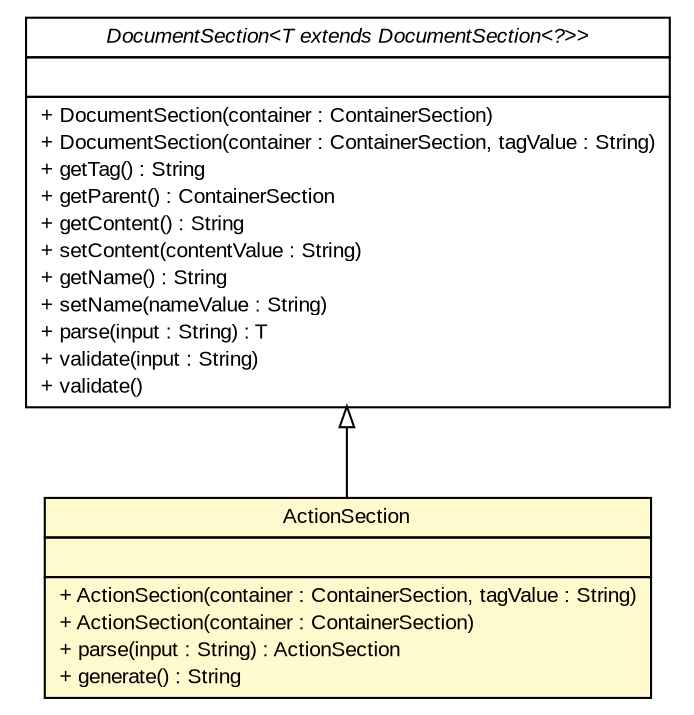 #!/usr/local/bin/dot
#
# Class diagram 
# Generated by UMLGraph version R5_6 (http://www.umlgraph.org/)
#

digraph G {
	edge [fontname="arial",fontsize=10,labelfontname="arial",labelfontsize=10];
	node [fontname="arial",fontsize=10,shape=plaintext];
	nodesep=0.25;
	ranksep=0.5;
	// com.github.mkolisnyk.aerial.document.DocumentSection<T extends com.github.mkolisnyk.aerial.document.DocumentSection<?>>
	c985 [label=<<table title="com.github.mkolisnyk.aerial.document.DocumentSection" border="0" cellborder="1" cellspacing="0" cellpadding="2" port="p" href="./DocumentSection.html">
		<tr><td><table border="0" cellspacing="0" cellpadding="1">
<tr><td align="center" balign="center"><font face="arial italic"> DocumentSection&lt;T extends DocumentSection&lt;?&gt;&gt; </font></td></tr>
		</table></td></tr>
		<tr><td><table border="0" cellspacing="0" cellpadding="1">
<tr><td align="left" balign="left">  </td></tr>
		</table></td></tr>
		<tr><td><table border="0" cellspacing="0" cellpadding="1">
<tr><td align="left" balign="left"> + DocumentSection(container : ContainerSection) </td></tr>
<tr><td align="left" balign="left"> + DocumentSection(container : ContainerSection, tagValue : String) </td></tr>
<tr><td align="left" balign="left"> + getTag() : String </td></tr>
<tr><td align="left" balign="left"> + getParent() : ContainerSection </td></tr>
<tr><td align="left" balign="left"> + getContent() : String </td></tr>
<tr><td align="left" balign="left"> + setContent(contentValue : String) </td></tr>
<tr><td align="left" balign="left"> + getName() : String </td></tr>
<tr><td align="left" balign="left"> + setName(nameValue : String) </td></tr>
<tr><td align="left" balign="left"> + parse(input : String) : T </td></tr>
<tr><td align="left" balign="left"> + validate(input : String) </td></tr>
<tr><td align="left" balign="left"> + validate() </td></tr>
		</table></td></tr>
		</table>>, URL="./DocumentSection.html", fontname="arial", fontcolor="black", fontsize=10.0];
	// com.github.mkolisnyk.aerial.document.ActionSection
	c993 [label=<<table title="com.github.mkolisnyk.aerial.document.ActionSection" border="0" cellborder="1" cellspacing="0" cellpadding="2" port="p" bgcolor="lemonChiffon" href="./ActionSection.html">
		<tr><td><table border="0" cellspacing="0" cellpadding="1">
<tr><td align="center" balign="center"> ActionSection </td></tr>
		</table></td></tr>
		<tr><td><table border="0" cellspacing="0" cellpadding="1">
<tr><td align="left" balign="left">  </td></tr>
		</table></td></tr>
		<tr><td><table border="0" cellspacing="0" cellpadding="1">
<tr><td align="left" balign="left"> + ActionSection(container : ContainerSection, tagValue : String) </td></tr>
<tr><td align="left" balign="left"> + ActionSection(container : ContainerSection) </td></tr>
<tr><td align="left" balign="left"> + parse(input : String) : ActionSection </td></tr>
<tr><td align="left" balign="left"> + generate() : String </td></tr>
		</table></td></tr>
		</table>>, URL="./ActionSection.html", fontname="arial", fontcolor="black", fontsize=10.0];
	//com.github.mkolisnyk.aerial.document.ActionSection extends com.github.mkolisnyk.aerial.document.DocumentSection<com.github.mkolisnyk.aerial.document.ActionSection>
	c985:p -> c993:p [dir=back,arrowtail=empty];
}

